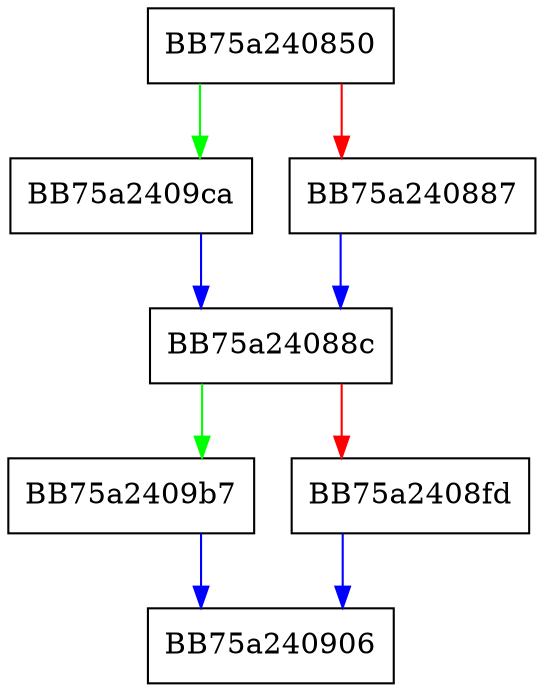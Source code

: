 digraph push_selector {
  node [shape="box"];
  graph [splines=ortho];
  BB75a240850 -> BB75a2409ca [color="green"];
  BB75a240850 -> BB75a240887 [color="red"];
  BB75a240887 -> BB75a24088c [color="blue"];
  BB75a24088c -> BB75a2409b7 [color="green"];
  BB75a24088c -> BB75a2408fd [color="red"];
  BB75a2408fd -> BB75a240906 [color="blue"];
  BB75a2409b7 -> BB75a240906 [color="blue"];
  BB75a2409ca -> BB75a24088c [color="blue"];
}